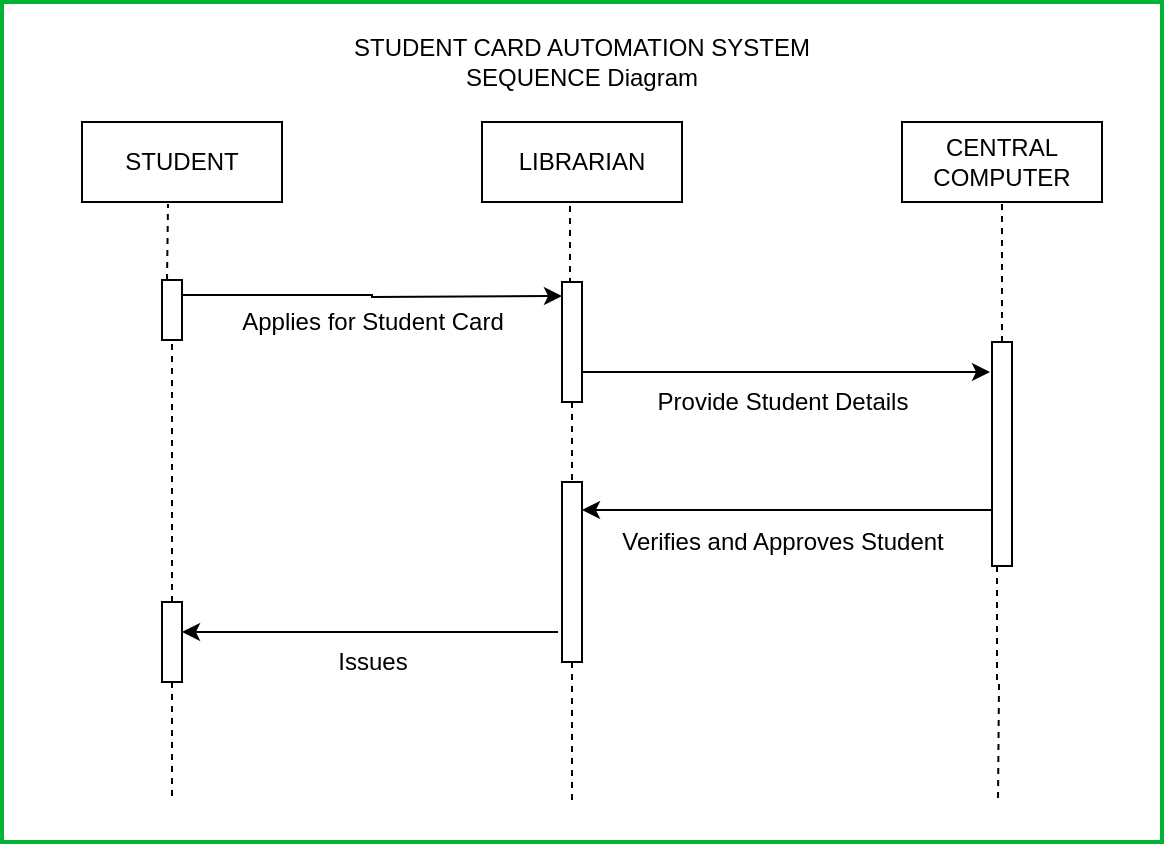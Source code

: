 <mxfile version="13.9.9" type="device"><diagram id="EQjVRPbYh3AJThMt2xtx" name="Page-1"><mxGraphModel dx="852" dy="534" grid="1" gridSize="10" guides="1" tooltips="1" connect="1" arrows="1" fold="1" page="1" pageScale="1" pageWidth="827" pageHeight="1169" math="0" shadow="0"><root><mxCell id="0"/><mxCell id="1" parent="0"/><mxCell id="eepxCVh9QR83W6eeP6Ly-1" value="STUDENT" style="rounded=0;whiteSpace=wrap;html=1;" parent="1" vertex="1"><mxGeometry x="60" y="120" width="100" height="40" as="geometry"/></mxCell><mxCell id="eepxCVh9QR83W6eeP6Ly-3" value="LIBRARIAN" style="rounded=0;whiteSpace=wrap;html=1;" parent="1" vertex="1"><mxGeometry x="260" y="120" width="100" height="40" as="geometry"/></mxCell><mxCell id="eepxCVh9QR83W6eeP6Ly-4" value="CENTRAL COMPUTER" style="rounded=0;whiteSpace=wrap;html=1;" parent="1" vertex="1"><mxGeometry x="470" y="120" width="100" height="40" as="geometry"/></mxCell><mxCell id="g4BkdAlqyJz_-cvCBL2W-1" style="edgeStyle=orthogonalEdgeStyle;rounded=0;orthogonalLoop=1;jettySize=auto;html=1;exitX=1;exitY=0.25;exitDx=0;exitDy=0;" edge="1" parent="1" source="eepxCVh9QR83W6eeP6Ly-6"><mxGeometry relative="1" as="geometry"><mxPoint x="300" y="207" as="targetPoint"/></mxGeometry></mxCell><mxCell id="eepxCVh9QR83W6eeP6Ly-6" value="" style="rounded=0;whiteSpace=wrap;html=1;" parent="1" vertex="1"><mxGeometry x="100" y="199" width="10" height="30" as="geometry"/></mxCell><mxCell id="eepxCVh9QR83W6eeP6Ly-14" style="edgeStyle=orthogonalEdgeStyle;rounded=0;orthogonalLoop=1;jettySize=auto;html=1;exitX=1;exitY=0.75;exitDx=0;exitDy=0;entryX=-0.1;entryY=0.134;entryDx=0;entryDy=0;entryPerimeter=0;" parent="1" source="eepxCVh9QR83W6eeP6Ly-10" target="eepxCVh9QR83W6eeP6Ly-12" edge="1"><mxGeometry relative="1" as="geometry"/></mxCell><mxCell id="eepxCVh9QR83W6eeP6Ly-29" style="edgeStyle=orthogonalEdgeStyle;rounded=0;orthogonalLoop=1;jettySize=auto;html=1;exitX=0.5;exitY=0;exitDx=0;exitDy=0;entryX=0.44;entryY=1.025;entryDx=0;entryDy=0;entryPerimeter=0;dashed=1;endArrow=none;endFill=0;" parent="1" source="eepxCVh9QR83W6eeP6Ly-10" target="eepxCVh9QR83W6eeP6Ly-3" edge="1"><mxGeometry relative="1" as="geometry"/></mxCell><mxCell id="eepxCVh9QR83W6eeP6Ly-30" style="edgeStyle=orthogonalEdgeStyle;rounded=0;orthogonalLoop=1;jettySize=auto;html=1;exitX=0.5;exitY=1;exitDx=0;exitDy=0;entryX=0.5;entryY=0;entryDx=0;entryDy=0;dashed=1;endArrow=none;endFill=0;" parent="1" source="eepxCVh9QR83W6eeP6Ly-10" target="eepxCVh9QR83W6eeP6Ly-16" edge="1"><mxGeometry relative="1" as="geometry"/></mxCell><mxCell id="eepxCVh9QR83W6eeP6Ly-10" value="" style="rounded=0;whiteSpace=wrap;html=1;" parent="1" vertex="1"><mxGeometry x="300" y="200" width="10" height="60" as="geometry"/></mxCell><mxCell id="eepxCVh9QR83W6eeP6Ly-15" style="edgeStyle=orthogonalEdgeStyle;rounded=0;orthogonalLoop=1;jettySize=auto;html=1;exitX=0;exitY=0.75;exitDx=0;exitDy=0;" parent="1" source="eepxCVh9QR83W6eeP6Ly-12" edge="1"><mxGeometry relative="1" as="geometry"><mxPoint x="310" y="314" as="targetPoint"/></mxGeometry></mxCell><mxCell id="eepxCVh9QR83W6eeP6Ly-32" style="edgeStyle=orthogonalEdgeStyle;rounded=0;orthogonalLoop=1;jettySize=auto;html=1;exitX=0.5;exitY=0;exitDx=0;exitDy=0;entryX=0.5;entryY=1;entryDx=0;entryDy=0;dashed=1;endArrow=none;endFill=0;" parent="1" source="eepxCVh9QR83W6eeP6Ly-12" target="eepxCVh9QR83W6eeP6Ly-4" edge="1"><mxGeometry relative="1" as="geometry"/></mxCell><mxCell id="eepxCVh9QR83W6eeP6Ly-33" style="edgeStyle=orthogonalEdgeStyle;rounded=0;orthogonalLoop=1;jettySize=auto;html=1;exitX=0.25;exitY=1;exitDx=0;exitDy=0;dashed=1;endArrow=none;endFill=0;" parent="1" source="eepxCVh9QR83W6eeP6Ly-12" edge="1"><mxGeometry relative="1" as="geometry"><mxPoint x="518" y="460" as="targetPoint"/></mxGeometry></mxCell><mxCell id="eepxCVh9QR83W6eeP6Ly-12" value="" style="rounded=0;whiteSpace=wrap;html=1;" parent="1" vertex="1"><mxGeometry x="515" y="230" width="10" height="112" as="geometry"/></mxCell><mxCell id="eepxCVh9QR83W6eeP6Ly-31" style="edgeStyle=orthogonalEdgeStyle;rounded=0;orthogonalLoop=1;jettySize=auto;html=1;exitX=0.5;exitY=1;exitDx=0;exitDy=0;dashed=1;endArrow=none;endFill=0;" parent="1" source="eepxCVh9QR83W6eeP6Ly-16" edge="1"><mxGeometry relative="1" as="geometry"><mxPoint x="305" y="460" as="targetPoint"/></mxGeometry></mxCell><mxCell id="eepxCVh9QR83W6eeP6Ly-16" value="" style="rounded=0;whiteSpace=wrap;html=1;" parent="1" vertex="1"><mxGeometry x="300" y="300" width="10" height="90" as="geometry"/></mxCell><mxCell id="eepxCVh9QR83W6eeP6Ly-20" style="edgeStyle=orthogonalEdgeStyle;rounded=0;orthogonalLoop=1;jettySize=auto;html=1;exitX=-0.2;exitY=0.833;exitDx=0;exitDy=0;exitPerimeter=0;" parent="1" source="eepxCVh9QR83W6eeP6Ly-16" edge="1"><mxGeometry relative="1" as="geometry"><mxPoint x="110" y="375" as="targetPoint"/><mxPoint x="280" y="375" as="sourcePoint"/></mxGeometry></mxCell><mxCell id="eepxCVh9QR83W6eeP6Ly-25" style="edgeStyle=orthogonalEdgeStyle;rounded=0;orthogonalLoop=1;jettySize=auto;html=1;exitX=0.5;exitY=1;exitDx=0;exitDy=0;dashed=1;endArrow=none;endFill=0;" parent="1" source="eepxCVh9QR83W6eeP6Ly-21" edge="1"><mxGeometry relative="1" as="geometry"><mxPoint x="105" y="460" as="targetPoint"/></mxGeometry></mxCell><mxCell id="eepxCVh9QR83W6eeP6Ly-21" value="" style="rounded=0;whiteSpace=wrap;html=1;" parent="1" vertex="1"><mxGeometry x="100" y="360" width="10" height="40" as="geometry"/></mxCell><mxCell id="eepxCVh9QR83W6eeP6Ly-23" value="" style="endArrow=none;dashed=1;html=1;entryX=0.5;entryY=1;entryDx=0;entryDy=0;exitX=0.5;exitY=0;exitDx=0;exitDy=0;" parent="1" source="eepxCVh9QR83W6eeP6Ly-21" target="eepxCVh9QR83W6eeP6Ly-6" edge="1"><mxGeometry width="50" height="50" relative="1" as="geometry"><mxPoint x="390" y="290" as="sourcePoint"/><mxPoint x="440" y="240" as="targetPoint"/><Array as="points"/></mxGeometry></mxCell><mxCell id="eepxCVh9QR83W6eeP6Ly-24" value="" style="endArrow=none;dashed=1;html=1;entryX=0.43;entryY=1.025;entryDx=0;entryDy=0;entryPerimeter=0;exitX=0.25;exitY=0;exitDx=0;exitDy=0;" parent="1" target="eepxCVh9QR83W6eeP6Ly-1" edge="1" source="eepxCVh9QR83W6eeP6Ly-6"><mxGeometry width="50" height="50" relative="1" as="geometry"><mxPoint x="80" y="190" as="sourcePoint"/><mxPoint x="115" y="218" as="targetPoint"/><Array as="points"/></mxGeometry></mxCell><mxCell id="eepxCVh9QR83W6eeP6Ly-34" value="Applies for Student Card" style="text;html=1;align=center;verticalAlign=middle;resizable=0;points=[];autosize=1;" parent="1" vertex="1"><mxGeometry x="130" y="210" width="150" height="20" as="geometry"/></mxCell><mxCell id="eepxCVh9QR83W6eeP6Ly-36" value="Provide Student Details" style="text;html=1;align=center;verticalAlign=middle;resizable=0;points=[];autosize=1;" parent="1" vertex="1"><mxGeometry x="340" y="250" width="140" height="20" as="geometry"/></mxCell><mxCell id="eepxCVh9QR83W6eeP6Ly-37" value="Verifies and Approves Student" style="text;html=1;align=center;verticalAlign=middle;resizable=0;points=[];autosize=1;" parent="1" vertex="1"><mxGeometry x="320" y="320" width="180" height="20" as="geometry"/></mxCell><mxCell id="eepxCVh9QR83W6eeP6Ly-39" value="Issues" style="text;html=1;align=center;verticalAlign=middle;resizable=0;points=[];autosize=1;" parent="1" vertex="1"><mxGeometry x="180" y="380" width="50" height="20" as="geometry"/></mxCell><mxCell id="eepxCVh9QR83W6eeP6Ly-40" value="" style="rounded=0;whiteSpace=wrap;html=1;fillColor=none;strokeColor=#00B336;strokeWidth=2;" parent="1" vertex="1"><mxGeometry x="20" y="60" width="580" height="420" as="geometry"/></mxCell><mxCell id="eepxCVh9QR83W6eeP6Ly-41" value="STUDENT CARD AUTOMATION SYSTEM&lt;br&gt;SEQUENCE Diagram" style="text;html=1;strokeColor=none;fillColor=none;align=center;verticalAlign=middle;whiteSpace=wrap;rounded=0;" parent="1" vertex="1"><mxGeometry x="145" y="80" width="330" height="20" as="geometry"/></mxCell></root></mxGraphModel></diagram></mxfile>